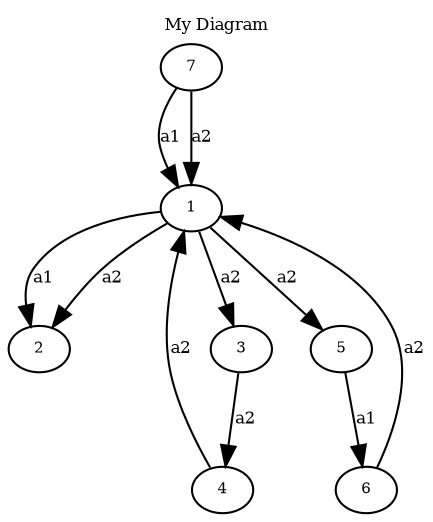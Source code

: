 digraph RH {
"Hv1" [label="1",fontsize=7,width=.01,height=.01];
"Hv1" -> "Hv2" [label="a1",fontsize=8];
"Hv1" -> "Hv2" [label="a2",fontsize=8];
"Hv1" -> "Hv3" [label="a2",fontsize=8];
"Hv1" -> "Hv5" [label="a2",fontsize=8];
"Hv2" [label="2",fontsize=7,width=.01,height=.01];
"Hv3" [label="3",fontsize=7,width=.01,height=.01];
"Hv3" -> "Hv4" [label="a2",fontsize=8];
"Hv4" [label="4",fontsize=7,width=.01,height=.01];
"Hv4" -> "Hv1" [label="a2",fontsize=8];
"Hv5" [label="5",fontsize=7,width=.01,height=.01];
"Hv5" -> "Hv6" [label="a1",fontsize=8];
"Hv6" [label="6",fontsize=7,width=.01,height=.01];
"Hv6" -> "Hv1" [label="a2",fontsize=8];
"Hv7" [label="7",fontsize=7,width=.01,height=.01];
"Hv7" -> "Hv1" [label="a1",fontsize=8];
"Hv7" -> "Hv1" [label="a2",fontsize=8];
labelloc="t";fontsize=8;label="My Diagram";
}
